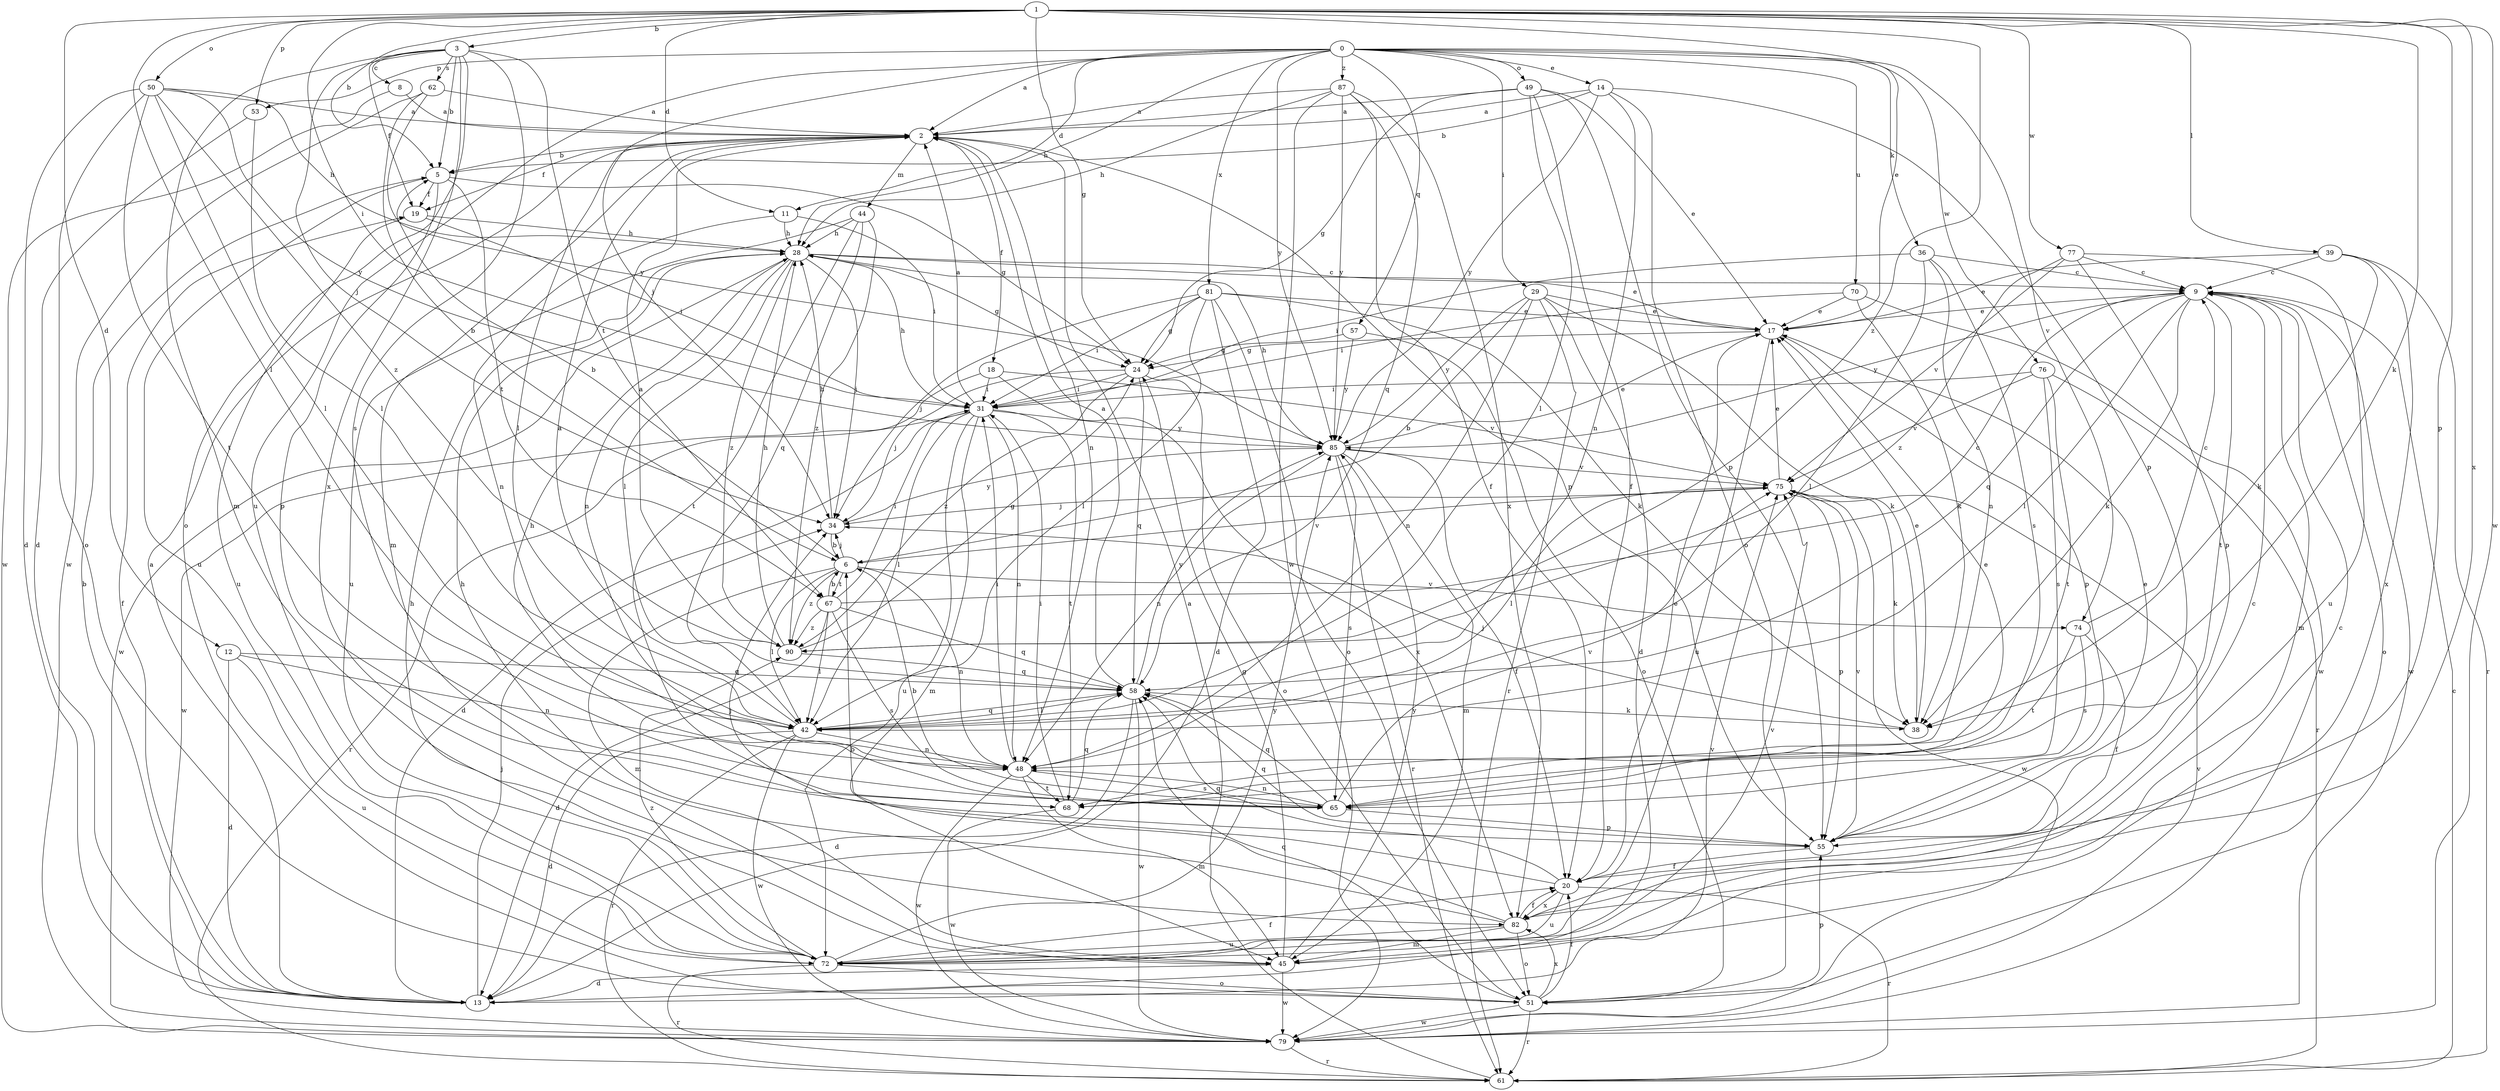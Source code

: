 strict digraph  {
0;
1;
2;
3;
5;
6;
8;
9;
11;
12;
13;
14;
17;
18;
19;
20;
24;
28;
29;
31;
34;
36;
38;
39;
42;
44;
45;
48;
49;
50;
51;
53;
55;
57;
58;
61;
62;
65;
67;
68;
70;
72;
74;
75;
76;
77;
79;
81;
82;
85;
87;
90;
0 -> 2  [label=a];
0 -> 11  [label=d];
0 -> 14  [label=e];
0 -> 28  [label=h];
0 -> 29  [label=i];
0 -> 34  [label=j];
0 -> 36  [label=k];
0 -> 49  [label=o];
0 -> 53  [label=p];
0 -> 57  [label=q];
0 -> 70  [label=u];
0 -> 72  [label=u];
0 -> 74  [label=v];
0 -> 76  [label=w];
0 -> 81  [label=x];
0 -> 85  [label=y];
0 -> 87  [label=z];
1 -> 3  [label=b];
1 -> 5  [label=b];
1 -> 11  [label=d];
1 -> 12  [label=d];
1 -> 17  [label=e];
1 -> 24  [label=g];
1 -> 31  [label=i];
1 -> 38  [label=k];
1 -> 39  [label=l];
1 -> 42  [label=l];
1 -> 50  [label=o];
1 -> 53  [label=p];
1 -> 55  [label=p];
1 -> 77  [label=w];
1 -> 79  [label=w];
1 -> 82  [label=x];
1 -> 90  [label=z];
2 -> 5  [label=b];
2 -> 18  [label=f];
2 -> 19  [label=f];
2 -> 42  [label=l];
2 -> 44  [label=m];
2 -> 45  [label=m];
2 -> 48  [label=n];
2 -> 55  [label=p];
3 -> 5  [label=b];
3 -> 8  [label=c];
3 -> 19  [label=f];
3 -> 34  [label=j];
3 -> 45  [label=m];
3 -> 51  [label=o];
3 -> 62  [label=s];
3 -> 65  [label=s];
3 -> 67  [label=t];
3 -> 82  [label=x];
5 -> 19  [label=f];
5 -> 24  [label=g];
5 -> 55  [label=p];
5 -> 67  [label=t];
5 -> 72  [label=u];
6 -> 5  [label=b];
6 -> 34  [label=j];
6 -> 42  [label=l];
6 -> 45  [label=m];
6 -> 48  [label=n];
6 -> 67  [label=t];
6 -> 74  [label=v];
6 -> 75  [label=v];
6 -> 90  [label=z];
8 -> 2  [label=a];
8 -> 79  [label=w];
9 -> 17  [label=e];
9 -> 38  [label=k];
9 -> 42  [label=l];
9 -> 45  [label=m];
9 -> 51  [label=o];
9 -> 58  [label=q];
9 -> 68  [label=t];
9 -> 79  [label=w];
9 -> 85  [label=y];
11 -> 28  [label=h];
11 -> 31  [label=i];
11 -> 48  [label=n];
12 -> 13  [label=d];
12 -> 48  [label=n];
12 -> 58  [label=q];
12 -> 72  [label=u];
13 -> 2  [label=a];
13 -> 5  [label=b];
13 -> 19  [label=f];
13 -> 34  [label=j];
13 -> 75  [label=v];
14 -> 2  [label=a];
14 -> 5  [label=b];
14 -> 48  [label=n];
14 -> 51  [label=o];
14 -> 55  [label=p];
14 -> 85  [label=y];
17 -> 24  [label=g];
17 -> 55  [label=p];
17 -> 72  [label=u];
18 -> 31  [label=i];
18 -> 75  [label=v];
18 -> 79  [label=w];
18 -> 82  [label=x];
19 -> 28  [label=h];
19 -> 31  [label=i];
19 -> 72  [label=u];
20 -> 17  [label=e];
20 -> 34  [label=j];
20 -> 58  [label=q];
20 -> 61  [label=r];
20 -> 72  [label=u];
20 -> 82  [label=x];
24 -> 31  [label=i];
24 -> 34  [label=j];
24 -> 51  [label=o];
24 -> 58  [label=q];
24 -> 90  [label=z];
28 -> 9  [label=c];
28 -> 17  [label=e];
28 -> 24  [label=g];
28 -> 34  [label=j];
28 -> 42  [label=l];
28 -> 48  [label=n];
28 -> 79  [label=w];
28 -> 90  [label=z];
29 -> 6  [label=b];
29 -> 13  [label=d];
29 -> 17  [label=e];
29 -> 38  [label=k];
29 -> 48  [label=n];
29 -> 61  [label=r];
29 -> 85  [label=y];
31 -> 2  [label=a];
31 -> 13  [label=d];
31 -> 28  [label=h];
31 -> 42  [label=l];
31 -> 45  [label=m];
31 -> 48  [label=n];
31 -> 61  [label=r];
31 -> 68  [label=t];
31 -> 72  [label=u];
31 -> 85  [label=y];
34 -> 6  [label=b];
34 -> 28  [label=h];
34 -> 85  [label=y];
36 -> 9  [label=c];
36 -> 31  [label=i];
36 -> 42  [label=l];
36 -> 48  [label=n];
36 -> 65  [label=s];
38 -> 17  [label=e];
38 -> 34  [label=j];
39 -> 9  [label=c];
39 -> 17  [label=e];
39 -> 38  [label=k];
39 -> 61  [label=r];
39 -> 82  [label=x];
42 -> 2  [label=a];
42 -> 13  [label=d];
42 -> 48  [label=n];
42 -> 58  [label=q];
42 -> 61  [label=r];
42 -> 79  [label=w];
44 -> 28  [label=h];
44 -> 58  [label=q];
44 -> 68  [label=t];
44 -> 72  [label=u];
44 -> 90  [label=z];
45 -> 9  [label=c];
45 -> 13  [label=d];
45 -> 24  [label=g];
45 -> 79  [label=w];
45 -> 85  [label=y];
48 -> 31  [label=i];
48 -> 45  [label=m];
48 -> 65  [label=s];
48 -> 68  [label=t];
48 -> 79  [label=w];
49 -> 2  [label=a];
49 -> 17  [label=e];
49 -> 20  [label=f];
49 -> 24  [label=g];
49 -> 42  [label=l];
49 -> 55  [label=p];
50 -> 2  [label=a];
50 -> 13  [label=d];
50 -> 28  [label=h];
50 -> 42  [label=l];
50 -> 51  [label=o];
50 -> 68  [label=t];
50 -> 85  [label=y];
50 -> 90  [label=z];
51 -> 20  [label=f];
51 -> 55  [label=p];
51 -> 58  [label=q];
51 -> 61  [label=r];
51 -> 79  [label=w];
51 -> 82  [label=x];
53 -> 13  [label=d];
53 -> 42  [label=l];
55 -> 17  [label=e];
55 -> 20  [label=f];
55 -> 58  [label=q];
55 -> 75  [label=v];
57 -> 24  [label=g];
57 -> 51  [label=o];
57 -> 85  [label=y];
58 -> 2  [label=a];
58 -> 13  [label=d];
58 -> 38  [label=k];
58 -> 42  [label=l];
58 -> 79  [label=w];
58 -> 85  [label=y];
61 -> 2  [label=a];
61 -> 9  [label=c];
62 -> 2  [label=a];
62 -> 6  [label=b];
62 -> 79  [label=w];
62 -> 85  [label=y];
65 -> 6  [label=b];
65 -> 17  [label=e];
65 -> 28  [label=h];
65 -> 48  [label=n];
65 -> 55  [label=p];
65 -> 58  [label=q];
65 -> 75  [label=v];
67 -> 6  [label=b];
67 -> 9  [label=c];
67 -> 13  [label=d];
67 -> 31  [label=i];
67 -> 42  [label=l];
67 -> 58  [label=q];
67 -> 65  [label=s];
67 -> 90  [label=z];
68 -> 31  [label=i];
68 -> 58  [label=q];
68 -> 79  [label=w];
70 -> 17  [label=e];
70 -> 31  [label=i];
70 -> 38  [label=k];
70 -> 79  [label=w];
72 -> 20  [label=f];
72 -> 28  [label=h];
72 -> 51  [label=o];
72 -> 61  [label=r];
72 -> 75  [label=v];
72 -> 85  [label=y];
72 -> 90  [label=z];
74 -> 9  [label=c];
74 -> 20  [label=f];
74 -> 65  [label=s];
74 -> 68  [label=t];
75 -> 17  [label=e];
75 -> 34  [label=j];
75 -> 38  [label=k];
75 -> 42  [label=l];
75 -> 55  [label=p];
75 -> 79  [label=w];
76 -> 31  [label=i];
76 -> 61  [label=r];
76 -> 65  [label=s];
76 -> 68  [label=t];
76 -> 75  [label=v];
77 -> 9  [label=c];
77 -> 55  [label=p];
77 -> 72  [label=u];
77 -> 75  [label=v];
77 -> 90  [label=z];
79 -> 61  [label=r];
79 -> 75  [label=v];
81 -> 13  [label=d];
81 -> 17  [label=e];
81 -> 24  [label=g];
81 -> 31  [label=i];
81 -> 34  [label=j];
81 -> 38  [label=k];
81 -> 42  [label=l];
81 -> 51  [label=o];
82 -> 6  [label=b];
82 -> 9  [label=c];
82 -> 20  [label=f];
82 -> 28  [label=h];
82 -> 45  [label=m];
82 -> 51  [label=o];
82 -> 72  [label=u];
85 -> 17  [label=e];
85 -> 20  [label=f];
85 -> 28  [label=h];
85 -> 45  [label=m];
85 -> 48  [label=n];
85 -> 61  [label=r];
85 -> 65  [label=s];
85 -> 75  [label=v];
87 -> 2  [label=a];
87 -> 20  [label=f];
87 -> 28  [label=h];
87 -> 58  [label=q];
87 -> 79  [label=w];
87 -> 82  [label=x];
87 -> 85  [label=y];
90 -> 2  [label=a];
90 -> 24  [label=g];
90 -> 28  [label=h];
90 -> 58  [label=q];
}
